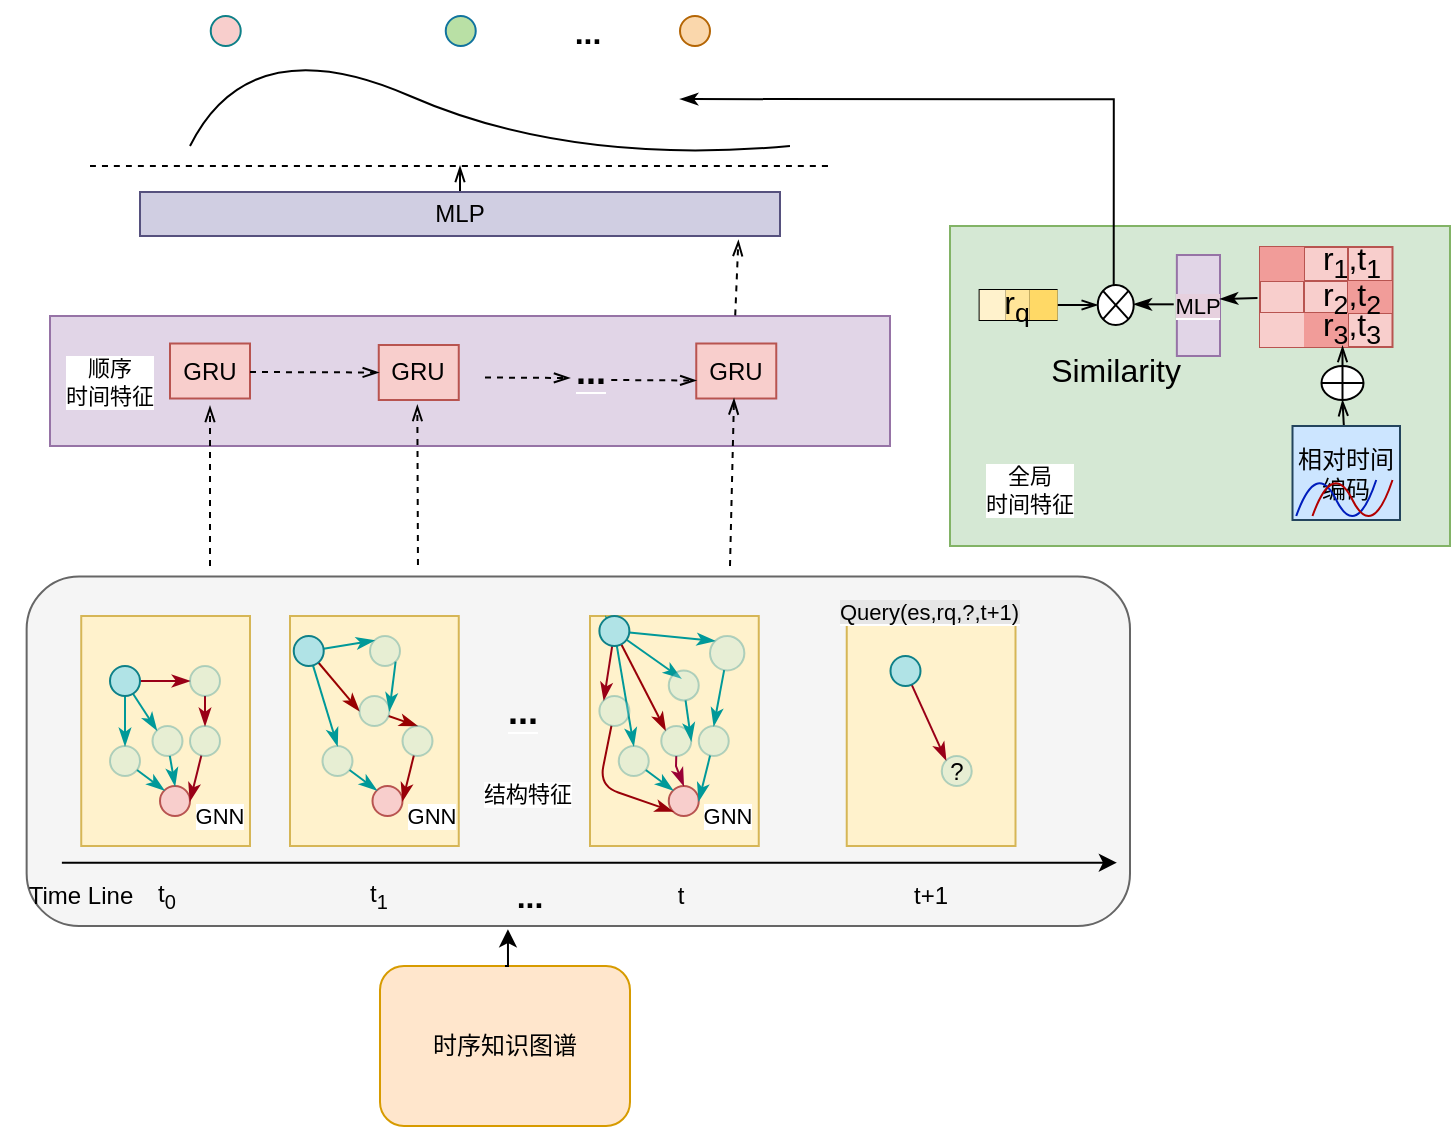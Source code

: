 <mxfile version="24.4.4" type="github">
  <diagram name="第 1 页" id="sSzg4yru0V2jtsQIOEy3">
    <mxGraphModel dx="2660" dy="1872" grid="1" gridSize="10" guides="1" tooltips="1" connect="1" arrows="1" fold="1" page="1" pageScale="1" pageWidth="827" pageHeight="1169" math="1" shadow="0">
      <root>
        <mxCell id="0" />
        <mxCell id="1" parent="0" />
        <mxCell id="cyQuYEc-j8L6qHEdlNLq-74" value="" style="rounded=0;whiteSpace=wrap;html=1;fontFamily=Helvetica;fontSize=11;labelBackgroundColor=default;fillColor=#d5e8d4;strokeColor=#82b366;" vertex="1" parent="1">
          <mxGeometry x="-700" y="-980" width="250" height="160" as="geometry" />
        </mxCell>
        <mxCell id="vXr8q9D6EJ9TZyVOwcwj-198" value="" style="rounded=1;whiteSpace=wrap;html=1;fontFamily=Helvetica;fontSize=11;labelBackgroundColor=default;strokeColor=#666666;fillColor=#f5f5f5;fontColor=#333333;" parent="1" vertex="1">
          <mxGeometry x="-1161.68" y="-804.69" width="551.68" height="174.69" as="geometry" />
        </mxCell>
        <mxCell id="vXr8q9D6EJ9TZyVOwcwj-55" value="时序知识图谱" style="rounded=1;whiteSpace=wrap;html=1;fillColor=#ffe6cc;strokeColor=#d79b00;" parent="1" vertex="1">
          <mxGeometry x="-985" y="-610" width="125" height="80" as="geometry" />
        </mxCell>
        <mxCell id="vXr8q9D6EJ9TZyVOwcwj-59" value="" style="rounded=0;whiteSpace=wrap;html=1;fillColor=#fff2cc;strokeColor=#d6b656;" parent="1" vertex="1">
          <mxGeometry x="-1134.38" y="-785" width="84.38" height="115" as="geometry" />
        </mxCell>
        <mxCell id="vXr8q9D6EJ9TZyVOwcwj-67" style="edgeStyle=orthogonalEdgeStyle;curved=1;rounded=0;orthogonalLoop=1;jettySize=auto;html=1;entryX=0.5;entryY=0;entryDx=0;entryDy=0;strokeColor=#009999;endArrow=classicThin;endFill=1;" parent="1" source="vXr8q9D6EJ9TZyVOwcwj-60" target="vXr8q9D6EJ9TZyVOwcwj-65" edge="1">
          <mxGeometry relative="1" as="geometry" />
        </mxCell>
        <mxCell id="vXr8q9D6EJ9TZyVOwcwj-73" style="edgeStyle=orthogonalEdgeStyle;curved=1;rounded=0;orthogonalLoop=1;jettySize=auto;html=1;entryX=0;entryY=0.5;entryDx=0;entryDy=0;strokeColor=#990017;align=center;verticalAlign=middle;fontFamily=Helvetica;fontSize=11;fontColor=default;labelBackgroundColor=default;endArrow=classicThin;endFill=1;" parent="1" source="vXr8q9D6EJ9TZyVOwcwj-60" target="vXr8q9D6EJ9TZyVOwcwj-64" edge="1">
          <mxGeometry relative="1" as="geometry" />
        </mxCell>
        <mxCell id="vXr8q9D6EJ9TZyVOwcwj-77" style="rounded=0;orthogonalLoop=1;jettySize=auto;html=1;entryX=0;entryY=0;entryDx=0;entryDy=0;strokeColor=#009999;align=center;verticalAlign=middle;fontFamily=Helvetica;fontSize=11;fontColor=default;labelBackgroundColor=default;endArrow=classicThin;endFill=1;" parent="1" source="vXr8q9D6EJ9TZyVOwcwj-60" target="vXr8q9D6EJ9TZyVOwcwj-76" edge="1">
          <mxGeometry relative="1" as="geometry" />
        </mxCell>
        <mxCell id="vXr8q9D6EJ9TZyVOwcwj-60" value="" style="ellipse;whiteSpace=wrap;html=1;aspect=fixed;fillColor=#b0e3e6;strokeColor=#0e8088;" parent="1" vertex="1">
          <mxGeometry x="-1120" y="-760" width="15" height="15" as="geometry" />
        </mxCell>
        <mxCell id="vXr8q9D6EJ9TZyVOwcwj-63" value="" style="ellipse;whiteSpace=wrap;html=1;aspect=fixed;fillColor=#f8cecc;strokeColor=#b85450;" parent="1" vertex="1">
          <mxGeometry x="-1095" y="-700" width="15" height="15" as="geometry" />
        </mxCell>
        <mxCell id="vXr8q9D6EJ9TZyVOwcwj-74" style="edgeStyle=orthogonalEdgeStyle;curved=1;rounded=0;orthogonalLoop=1;jettySize=auto;html=1;entryX=0.5;entryY=0;entryDx=0;entryDy=0;strokeColor=#990017;align=center;verticalAlign=middle;fontFamily=Helvetica;fontSize=11;fontColor=default;labelBackgroundColor=default;endArrow=classicThin;endFill=1;" parent="1" source="vXr8q9D6EJ9TZyVOwcwj-64" target="vXr8q9D6EJ9TZyVOwcwj-66" edge="1">
          <mxGeometry relative="1" as="geometry" />
        </mxCell>
        <mxCell id="vXr8q9D6EJ9TZyVOwcwj-64" value="" style="ellipse;whiteSpace=wrap;html=1;aspect=fixed;fillColor=#b0e3e6;strokeColor=#0e8088;opacity=30;" parent="1" vertex="1">
          <mxGeometry x="-1080" y="-760" width="15" height="15" as="geometry" />
        </mxCell>
        <mxCell id="vXr8q9D6EJ9TZyVOwcwj-72" style="rounded=0;orthogonalLoop=1;jettySize=auto;html=1;entryX=0;entryY=0;entryDx=0;entryDy=0;endArrow=classicThin;endFill=1;strokeColor=#009999;" parent="1" source="vXr8q9D6EJ9TZyVOwcwj-65" target="vXr8q9D6EJ9TZyVOwcwj-63" edge="1">
          <mxGeometry relative="1" as="geometry" />
        </mxCell>
        <mxCell id="vXr8q9D6EJ9TZyVOwcwj-65" value="" style="ellipse;whiteSpace=wrap;html=1;aspect=fixed;fillColor=#b0e3e6;strokeColor=#0e8088;opacity=30;" parent="1" vertex="1">
          <mxGeometry x="-1120" y="-720" width="15" height="15" as="geometry" />
        </mxCell>
        <mxCell id="vXr8q9D6EJ9TZyVOwcwj-75" style="rounded=0;orthogonalLoop=1;jettySize=auto;html=1;entryX=1;entryY=0.5;entryDx=0;entryDy=0;strokeColor=#990017;align=center;verticalAlign=middle;fontFamily=Helvetica;fontSize=11;fontColor=default;labelBackgroundColor=default;endArrow=classicThin;endFill=1;" parent="1" source="vXr8q9D6EJ9TZyVOwcwj-66" target="vXr8q9D6EJ9TZyVOwcwj-63" edge="1">
          <mxGeometry relative="1" as="geometry" />
        </mxCell>
        <mxCell id="vXr8q9D6EJ9TZyVOwcwj-66" value="" style="ellipse;whiteSpace=wrap;html=1;aspect=fixed;fillColor=#b0e3e6;strokeColor=#0e8088;opacity=30;" parent="1" vertex="1">
          <mxGeometry x="-1080" y="-730" width="15" height="15" as="geometry" />
        </mxCell>
        <mxCell id="vXr8q9D6EJ9TZyVOwcwj-78" style="edgeStyle=none;rounded=0;orthogonalLoop=1;jettySize=auto;html=1;entryX=0.5;entryY=0;entryDx=0;entryDy=0;strokeColor=#009999;align=center;verticalAlign=middle;fontFamily=Helvetica;fontSize=11;fontColor=default;labelBackgroundColor=default;endArrow=classicThin;endFill=1;" parent="1" source="vXr8q9D6EJ9TZyVOwcwj-76" target="vXr8q9D6EJ9TZyVOwcwj-63" edge="1">
          <mxGeometry relative="1" as="geometry" />
        </mxCell>
        <mxCell id="vXr8q9D6EJ9TZyVOwcwj-76" value="" style="ellipse;whiteSpace=wrap;html=1;aspect=fixed;fillColor=#b0e3e6;strokeColor=#0e8088;opacity=30;" parent="1" vertex="1">
          <mxGeometry x="-1098.75" y="-730" width="15" height="15" as="geometry" />
        </mxCell>
        <mxCell id="vXr8q9D6EJ9TZyVOwcwj-79" value="" style="rounded=0;whiteSpace=wrap;html=1;fillColor=#fff2cc;strokeColor=#d6b656;" parent="1" vertex="1">
          <mxGeometry x="-1030" y="-785" width="84.38" height="115" as="geometry" />
        </mxCell>
        <mxCell id="vXr8q9D6EJ9TZyVOwcwj-80" style="rounded=0;orthogonalLoop=1;jettySize=auto;html=1;entryX=0.5;entryY=0;entryDx=0;entryDy=0;strokeColor=#009999;endArrow=classicThin;endFill=1;" parent="1" source="vXr8q9D6EJ9TZyVOwcwj-83" target="vXr8q9D6EJ9TZyVOwcwj-88" edge="1">
          <mxGeometry relative="1" as="geometry" />
        </mxCell>
        <mxCell id="vXr8q9D6EJ9TZyVOwcwj-81" style="rounded=0;orthogonalLoop=1;jettySize=auto;html=1;entryX=0;entryY=0.5;entryDx=0;entryDy=0;strokeColor=#990000;align=center;verticalAlign=middle;fontFamily=Helvetica;fontSize=11;fontColor=default;labelBackgroundColor=default;endArrow=classicThin;endFill=1;" parent="1" source="vXr8q9D6EJ9TZyVOwcwj-83" target="vXr8q9D6EJ9TZyVOwcwj-86" edge="1">
          <mxGeometry relative="1" as="geometry" />
        </mxCell>
        <mxCell id="vXr8q9D6EJ9TZyVOwcwj-82" style="rounded=0;orthogonalLoop=1;jettySize=auto;html=1;entryX=0;entryY=0;entryDx=0;entryDy=0;strokeColor=#009999;align=center;verticalAlign=middle;fontFamily=Helvetica;fontSize=11;fontColor=default;labelBackgroundColor=default;endArrow=classicThin;endFill=1;" parent="1" source="vXr8q9D6EJ9TZyVOwcwj-83" target="vXr8q9D6EJ9TZyVOwcwj-92" edge="1">
          <mxGeometry relative="1" as="geometry" />
        </mxCell>
        <mxCell id="vXr8q9D6EJ9TZyVOwcwj-83" value="" style="ellipse;whiteSpace=wrap;html=1;aspect=fixed;fillColor=#b0e3e6;strokeColor=#0e8088;" parent="1" vertex="1">
          <mxGeometry x="-1028.13" y="-775" width="15" height="15" as="geometry" />
        </mxCell>
        <mxCell id="vXr8q9D6EJ9TZyVOwcwj-84" value="" style="ellipse;whiteSpace=wrap;html=1;aspect=fixed;fillColor=#f8cecc;strokeColor=#b85450;" parent="1" vertex="1">
          <mxGeometry x="-988.75" y="-700" width="15" height="15" as="geometry" />
        </mxCell>
        <mxCell id="vXr8q9D6EJ9TZyVOwcwj-85" style="rounded=0;orthogonalLoop=1;jettySize=auto;html=1;entryX=0.5;entryY=0;entryDx=0;entryDy=0;strokeColor=#990000;align=center;verticalAlign=middle;fontFamily=Helvetica;fontSize=11;fontColor=default;labelBackgroundColor=default;endArrow=classicThin;endFill=1;" parent="1" source="vXr8q9D6EJ9TZyVOwcwj-86" target="vXr8q9D6EJ9TZyVOwcwj-90" edge="1">
          <mxGeometry relative="1" as="geometry" />
        </mxCell>
        <mxCell id="vXr8q9D6EJ9TZyVOwcwj-86" value="" style="ellipse;whiteSpace=wrap;html=1;aspect=fixed;fillColor=#b0e3e6;strokeColor=#0e8088;opacity=30;" parent="1" vertex="1">
          <mxGeometry x="-995.31" y="-745" width="15" height="15" as="geometry" />
        </mxCell>
        <mxCell id="vXr8q9D6EJ9TZyVOwcwj-87" style="rounded=0;orthogonalLoop=1;jettySize=auto;html=1;entryX=0;entryY=0;entryDx=0;entryDy=0;endArrow=classicThin;endFill=1;strokeColor=#009999;" parent="1" source="vXr8q9D6EJ9TZyVOwcwj-88" target="vXr8q9D6EJ9TZyVOwcwj-84" edge="1">
          <mxGeometry relative="1" as="geometry" />
        </mxCell>
        <mxCell id="vXr8q9D6EJ9TZyVOwcwj-88" value="" style="ellipse;whiteSpace=wrap;html=1;aspect=fixed;fillColor=#b0e3e6;strokeColor=#0e8088;opacity=30;" parent="1" vertex="1">
          <mxGeometry x="-1013.75" y="-720" width="15" height="15" as="geometry" />
        </mxCell>
        <mxCell id="vXr8q9D6EJ9TZyVOwcwj-89" style="rounded=0;orthogonalLoop=1;jettySize=auto;html=1;entryX=1;entryY=0.5;entryDx=0;entryDy=0;strokeColor=#990008;align=center;verticalAlign=middle;fontFamily=Helvetica;fontSize=11;fontColor=default;labelBackgroundColor=default;endArrow=classicThin;endFill=1;" parent="1" source="vXr8q9D6EJ9TZyVOwcwj-90" target="vXr8q9D6EJ9TZyVOwcwj-84" edge="1">
          <mxGeometry relative="1" as="geometry" />
        </mxCell>
        <mxCell id="vXr8q9D6EJ9TZyVOwcwj-90" value="" style="ellipse;whiteSpace=wrap;html=1;aspect=fixed;fillColor=#b0e3e6;strokeColor=#0e8088;opacity=30;" parent="1" vertex="1">
          <mxGeometry x="-973.75" y="-730" width="15" height="15" as="geometry" />
        </mxCell>
        <mxCell id="vXr8q9D6EJ9TZyVOwcwj-94" style="rounded=0;orthogonalLoop=1;jettySize=auto;html=1;entryX=1;entryY=0.5;entryDx=0;entryDy=0;strokeColor=#009999;align=center;verticalAlign=middle;fontFamily=Helvetica;fontSize=11;fontColor=default;labelBackgroundColor=default;endArrow=classicThin;endFill=1;exitX=1;exitY=1;exitDx=0;exitDy=0;" parent="1" source="vXr8q9D6EJ9TZyVOwcwj-92" target="vXr8q9D6EJ9TZyVOwcwj-86" edge="1">
          <mxGeometry relative="1" as="geometry">
            <mxPoint x="-970" y="-770" as="sourcePoint" />
          </mxGeometry>
        </mxCell>
        <mxCell id="vXr8q9D6EJ9TZyVOwcwj-92" value="" style="ellipse;whiteSpace=wrap;html=1;aspect=fixed;fillColor=#b0e3e6;strokeColor=#0e8088;opacity=30;" parent="1" vertex="1">
          <mxGeometry x="-990.0" y="-775" width="15" height="15" as="geometry" />
        </mxCell>
        <mxCell id="vXr8q9D6EJ9TZyVOwcwj-95" value="" style="rounded=0;whiteSpace=wrap;html=1;fillColor=#fff2cc;strokeColor=#d6b656;" parent="1" vertex="1">
          <mxGeometry x="-880" y="-785" width="84.38" height="115" as="geometry" />
        </mxCell>
        <mxCell id="vXr8q9D6EJ9TZyVOwcwj-96" style="rounded=0;orthogonalLoop=1;jettySize=auto;html=1;entryX=0.5;entryY=0;entryDx=0;entryDy=0;strokeColor=#009999;endArrow=classicThin;endFill=1;" parent="1" source="vXr8q9D6EJ9TZyVOwcwj-99" target="vXr8q9D6EJ9TZyVOwcwj-104" edge="1">
          <mxGeometry relative="1" as="geometry" />
        </mxCell>
        <mxCell id="vXr8q9D6EJ9TZyVOwcwj-97" style="rounded=0;orthogonalLoop=1;jettySize=auto;html=1;strokeColor=#009999;align=center;verticalAlign=middle;fontFamily=Helvetica;fontSize=11;fontColor=default;labelBackgroundColor=default;endArrow=classicThin;endFill=1;" parent="1" source="vXr8q9D6EJ9TZyVOwcwj-99" target="vXr8q9D6EJ9TZyVOwcwj-95" edge="1">
          <mxGeometry relative="1" as="geometry" />
        </mxCell>
        <mxCell id="vXr8q9D6EJ9TZyVOwcwj-98" style="rounded=0;orthogonalLoop=1;jettySize=auto;html=1;entryX=0;entryY=0;entryDx=0;entryDy=0;strokeColor=#990008;align=center;verticalAlign=middle;fontFamily=Helvetica;fontSize=11;fontColor=default;labelBackgroundColor=default;endArrow=classicThin;endFill=1;" parent="1" source="vXr8q9D6EJ9TZyVOwcwj-99" target="vXr8q9D6EJ9TZyVOwcwj-108" edge="1">
          <mxGeometry relative="1" as="geometry" />
        </mxCell>
        <mxCell id="vXr8q9D6EJ9TZyVOwcwj-111" style="edgeStyle=none;rounded=0;orthogonalLoop=1;jettySize=auto;html=1;entryX=0;entryY=0;entryDx=0;entryDy=0;strokeColor=#990017;align=center;verticalAlign=middle;fontFamily=Helvetica;fontSize=11;fontColor=default;labelBackgroundColor=default;endArrow=classicThin;endFill=1;" parent="1" source="vXr8q9D6EJ9TZyVOwcwj-99" target="vXr8q9D6EJ9TZyVOwcwj-110" edge="1">
          <mxGeometry relative="1" as="geometry" />
        </mxCell>
        <mxCell id="vXr8q9D6EJ9TZyVOwcwj-112" style="edgeStyle=none;rounded=0;orthogonalLoop=1;jettySize=auto;html=1;entryX=0;entryY=0;entryDx=0;entryDy=0;strokeColor=#009999;align=center;verticalAlign=middle;fontFamily=Helvetica;fontSize=11;fontColor=default;labelBackgroundColor=default;endArrow=classicThin;endFill=1;" parent="1" source="vXr8q9D6EJ9TZyVOwcwj-99" target="vXr8q9D6EJ9TZyVOwcwj-102" edge="1">
          <mxGeometry relative="1" as="geometry" />
        </mxCell>
        <mxCell id="vXr8q9D6EJ9TZyVOwcwj-114" style="edgeStyle=none;rounded=0;orthogonalLoop=1;jettySize=auto;html=1;entryX=0;entryY=0;entryDx=0;entryDy=0;strokeColor=#009999;align=center;verticalAlign=middle;fontFamily=Helvetica;fontSize=11;fontColor=default;labelBackgroundColor=default;endArrow=classicThin;endFill=1;" parent="1" source="vXr8q9D6EJ9TZyVOwcwj-99" edge="1">
          <mxGeometry relative="1" as="geometry">
            <mxPoint x="-834.42" y="-753.8" as="targetPoint" />
          </mxGeometry>
        </mxCell>
        <mxCell id="vXr8q9D6EJ9TZyVOwcwj-99" value="" style="ellipse;whiteSpace=wrap;html=1;aspect=fixed;fillColor=#b0e3e6;strokeColor=#0e8088;" parent="1" vertex="1">
          <mxGeometry x="-875.31" y="-785" width="15" height="15" as="geometry" />
        </mxCell>
        <mxCell id="vXr8q9D6EJ9TZyVOwcwj-100" value="" style="ellipse;whiteSpace=wrap;html=1;aspect=fixed;fillColor=#f8cecc;strokeColor=#b85450;" parent="1" vertex="1">
          <mxGeometry x="-840.62" y="-700" width="15" height="15" as="geometry" />
        </mxCell>
        <mxCell id="vXr8q9D6EJ9TZyVOwcwj-101" style="rounded=0;orthogonalLoop=1;jettySize=auto;html=1;entryX=0.5;entryY=0;entryDx=0;entryDy=0;strokeColor=#009999;align=center;verticalAlign=middle;fontFamily=Helvetica;fontSize=11;fontColor=default;labelBackgroundColor=default;endArrow=classicThin;endFill=1;" parent="1" source="vXr8q9D6EJ9TZyVOwcwj-102" target="vXr8q9D6EJ9TZyVOwcwj-106" edge="1">
          <mxGeometry relative="1" as="geometry" />
        </mxCell>
        <mxCell id="vXr8q9D6EJ9TZyVOwcwj-102" value="" style="ellipse;whiteSpace=wrap;html=1;aspect=fixed;fillColor=#b0e3e6;strokeColor=#0e8088;opacity=30;" parent="1" vertex="1">
          <mxGeometry x="-820" y="-775" width="17.19" height="17.19" as="geometry" />
        </mxCell>
        <mxCell id="vXr8q9D6EJ9TZyVOwcwj-103" style="rounded=0;orthogonalLoop=1;jettySize=auto;html=1;entryX=0;entryY=0;entryDx=0;entryDy=0;endArrow=classicThin;endFill=1;strokeColor=#009999;" parent="1" source="vXr8q9D6EJ9TZyVOwcwj-104" target="vXr8q9D6EJ9TZyVOwcwj-100" edge="1">
          <mxGeometry relative="1" as="geometry" />
        </mxCell>
        <mxCell id="vXr8q9D6EJ9TZyVOwcwj-104" value="" style="ellipse;whiteSpace=wrap;html=1;aspect=fixed;fillColor=#b0e3e6;strokeColor=#0e8088;opacity=30;" parent="1" vertex="1">
          <mxGeometry x="-865.62" y="-720" width="15" height="15" as="geometry" />
        </mxCell>
        <mxCell id="vXr8q9D6EJ9TZyVOwcwj-105" style="rounded=0;orthogonalLoop=1;jettySize=auto;html=1;entryX=1;entryY=0.5;entryDx=0;entryDy=0;strokeColor=#009999;align=center;verticalAlign=middle;fontFamily=Helvetica;fontSize=11;fontColor=default;labelBackgroundColor=default;endArrow=classicThin;endFill=1;" parent="1" source="vXr8q9D6EJ9TZyVOwcwj-106" target="vXr8q9D6EJ9TZyVOwcwj-100" edge="1">
          <mxGeometry relative="1" as="geometry" />
        </mxCell>
        <mxCell id="vXr8q9D6EJ9TZyVOwcwj-106" value="" style="ellipse;whiteSpace=wrap;html=1;aspect=fixed;fillColor=#b0e3e6;strokeColor=#0e8088;opacity=30;" parent="1" vertex="1">
          <mxGeometry x="-825.62" y="-730" width="15" height="15" as="geometry" />
        </mxCell>
        <mxCell id="vXr8q9D6EJ9TZyVOwcwj-107" style="edgeStyle=none;rounded=0;orthogonalLoop=1;jettySize=auto;html=1;entryX=0.5;entryY=0;entryDx=0;entryDy=0;strokeColor=#990036;align=center;verticalAlign=middle;fontFamily=Helvetica;fontSize=11;fontColor=default;labelBackgroundColor=default;endArrow=classicThin;endFill=1;" parent="1" source="vXr8q9D6EJ9TZyVOwcwj-108" target="vXr8q9D6EJ9TZyVOwcwj-100" edge="1">
          <mxGeometry relative="1" as="geometry">
            <Array as="points">
              <mxPoint x="-837" y="-710" />
            </Array>
          </mxGeometry>
        </mxCell>
        <mxCell id="vXr8q9D6EJ9TZyVOwcwj-108" value="" style="ellipse;whiteSpace=wrap;html=1;aspect=fixed;fillColor=#b0e3e6;strokeColor=#0e8088;opacity=30;" parent="1" vertex="1">
          <mxGeometry x="-844.37" y="-730" width="15" height="15" as="geometry" />
        </mxCell>
        <mxCell id="vXr8q9D6EJ9TZyVOwcwj-115" style="edgeStyle=none;rounded=0;orthogonalLoop=1;jettySize=auto;html=1;entryX=1;entryY=0.5;entryDx=0;entryDy=0;strokeColor=#009999;align=center;verticalAlign=middle;fontFamily=Helvetica;fontSize=11;fontColor=default;labelBackgroundColor=default;endArrow=classicThin;endFill=1;" parent="1" target="vXr8q9D6EJ9TZyVOwcwj-108" edge="1">
          <mxGeometry relative="1" as="geometry">
            <mxPoint x="-832.218" y="-742.864" as="sourcePoint" />
          </mxGeometry>
        </mxCell>
        <mxCell id="vXr8q9D6EJ9TZyVOwcwj-116" style="edgeStyle=none;rounded=1;orthogonalLoop=1;jettySize=auto;html=1;entryX=0;entryY=1;entryDx=0;entryDy=0;strokeColor=#990008;align=center;verticalAlign=middle;fontFamily=Helvetica;fontSize=11;fontColor=default;labelBackgroundColor=default;endArrow=classicThin;endFill=1;curved=0;" parent="1" source="vXr8q9D6EJ9TZyVOwcwj-110" target="vXr8q9D6EJ9TZyVOwcwj-100" edge="1">
          <mxGeometry relative="1" as="geometry">
            <Array as="points">
              <mxPoint x="-875.31" y="-700" />
            </Array>
          </mxGeometry>
        </mxCell>
        <mxCell id="vXr8q9D6EJ9TZyVOwcwj-110" value="" style="ellipse;whiteSpace=wrap;html=1;aspect=fixed;fillColor=#b0e3e6;strokeColor=#0e8088;opacity=30;" parent="1" vertex="1">
          <mxGeometry x="-875.31" y="-745" width="15" height="15" as="geometry" />
        </mxCell>
        <mxCell id="vXr8q9D6EJ9TZyVOwcwj-138" value="" style="ellipse;whiteSpace=wrap;html=1;aspect=fixed;fillColor=#b0e3e6;strokeColor=#0e8088;opacity=30;" parent="1" vertex="1">
          <mxGeometry x="-840.62" y="-757.81" width="15" height="15" as="geometry" />
        </mxCell>
        <mxCell id="vXr8q9D6EJ9TZyVOwcwj-148" value="&lt;b&gt;&lt;font style=&quot;font-size: 18px; background-color: rgb(245, 245, 245);&quot;&gt;...&lt;/font&gt;&lt;/b&gt;" style="text;html=1;align=center;verticalAlign=middle;resizable=0;points=[];autosize=1;strokeColor=none;fillColor=none;fontFamily=Helvetica;fontSize=11;fontColor=default;labelBackgroundColor=default;" parent="1" vertex="1">
          <mxGeometry x="-933.75" y="-757.5" width="40" height="40" as="geometry" />
        </mxCell>
        <mxCell id="vXr8q9D6EJ9TZyVOwcwj-150" value="" style="rounded=0;whiteSpace=wrap;html=1;fillColor=#e1d5e7;strokeColor=#9673a6;" parent="1" vertex="1">
          <mxGeometry x="-1150" y="-935" width="420" height="65" as="geometry" />
        </mxCell>
        <mxCell id="vXr8q9D6EJ9TZyVOwcwj-151" value="" style="shape=table;startSize=0;container=1;collapsible=0;childLayout=tableLayout;fontSize=16;fillColor=#f8cecc;strokeColor=#b85450;" parent="1" vertex="1">
          <mxGeometry x="-545" y="-969.5" width="66.25" height="50" as="geometry" />
        </mxCell>
        <mxCell id="vXr8q9D6EJ9TZyVOwcwj-152" value="" style="shape=tableRow;horizontal=0;startSize=0;swimlaneHead=0;swimlaneBody=0;strokeColor=inherit;top=0;left=0;bottom=0;right=0;collapsible=0;dropTarget=0;fillColor=none;points=[[0,0.5],[1,0.5]];portConstraint=eastwest;fontSize=16;" parent="vXr8q9D6EJ9TZyVOwcwj-151" vertex="1">
          <mxGeometry width="66.25" height="17" as="geometry" />
        </mxCell>
        <mxCell id="vXr8q9D6EJ9TZyVOwcwj-153" value="" style="shape=partialRectangle;html=1;whiteSpace=wrap;connectable=0;strokeColor=#b85450;overflow=hidden;fillColor=#F19C99;top=0;left=0;bottom=0;right=0;pointerEvents=1;fontSize=16;" parent="vXr8q9D6EJ9TZyVOwcwj-152" vertex="1">
          <mxGeometry width="22" height="17" as="geometry">
            <mxRectangle width="22" height="17" as="alternateBounds" />
          </mxGeometry>
        </mxCell>
        <mxCell id="vXr8q9D6EJ9TZyVOwcwj-154" value="" style="shape=partialRectangle;html=1;whiteSpace=wrap;connectable=0;strokeColor=inherit;overflow=hidden;fillColor=none;top=0;left=0;bottom=0;right=0;pointerEvents=1;fontSize=16;" parent="vXr8q9D6EJ9TZyVOwcwj-152" vertex="1">
          <mxGeometry x="22" width="22" height="17" as="geometry">
            <mxRectangle width="22" height="17" as="alternateBounds" />
          </mxGeometry>
        </mxCell>
        <mxCell id="vXr8q9D6EJ9TZyVOwcwj-155" value="" style="shape=partialRectangle;html=1;whiteSpace=wrap;connectable=0;strokeColor=inherit;overflow=hidden;fillColor=none;top=0;left=0;bottom=0;right=0;pointerEvents=1;fontSize=16;opacity=40;" parent="vXr8q9D6EJ9TZyVOwcwj-152" vertex="1">
          <mxGeometry x="44" width="22" height="17" as="geometry">
            <mxRectangle width="22" height="17" as="alternateBounds" />
          </mxGeometry>
        </mxCell>
        <mxCell id="vXr8q9D6EJ9TZyVOwcwj-156" value="" style="shape=tableRow;horizontal=0;startSize=0;swimlaneHead=0;swimlaneBody=0;strokeColor=inherit;top=0;left=0;bottom=0;right=0;collapsible=0;dropTarget=0;fillColor=none;points=[[0,0.5],[1,0.5]];portConstraint=eastwest;fontSize=16;" parent="vXr8q9D6EJ9TZyVOwcwj-151" vertex="1">
          <mxGeometry y="17" width="66.25" height="16" as="geometry" />
        </mxCell>
        <mxCell id="vXr8q9D6EJ9TZyVOwcwj-157" value="" style="shape=partialRectangle;html=1;whiteSpace=wrap;connectable=0;strokeColor=inherit;overflow=hidden;fillColor=none;top=0;left=0;bottom=0;right=0;pointerEvents=1;fontSize=16;" parent="vXr8q9D6EJ9TZyVOwcwj-156" vertex="1">
          <mxGeometry width="22" height="16" as="geometry">
            <mxRectangle width="22" height="16" as="alternateBounds" />
          </mxGeometry>
        </mxCell>
        <mxCell id="vXr8q9D6EJ9TZyVOwcwj-158" value="" style="shape=partialRectangle;html=1;whiteSpace=wrap;connectable=0;strokeColor=inherit;overflow=hidden;fillColor=none;top=0;left=0;bottom=0;right=0;pointerEvents=1;fontSize=16;" parent="vXr8q9D6EJ9TZyVOwcwj-156" vertex="1">
          <mxGeometry x="22" width="22" height="16" as="geometry">
            <mxRectangle width="22" height="16" as="alternateBounds" />
          </mxGeometry>
        </mxCell>
        <mxCell id="vXr8q9D6EJ9TZyVOwcwj-159" value="" style="shape=partialRectangle;html=1;whiteSpace=wrap;connectable=0;strokeColor=inherit;overflow=hidden;fillColor=#F19C99;top=0;left=0;bottom=0;right=0;pointerEvents=1;fontSize=16;" parent="vXr8q9D6EJ9TZyVOwcwj-156" vertex="1">
          <mxGeometry x="44" width="22" height="16" as="geometry">
            <mxRectangle width="22" height="16" as="alternateBounds" />
          </mxGeometry>
        </mxCell>
        <mxCell id="vXr8q9D6EJ9TZyVOwcwj-160" value="" style="shape=tableRow;horizontal=0;startSize=0;swimlaneHead=0;swimlaneBody=0;strokeColor=inherit;top=0;left=0;bottom=0;right=0;collapsible=0;dropTarget=0;fillColor=none;points=[[0,0.5],[1,0.5]];portConstraint=eastwest;fontSize=16;" parent="vXr8q9D6EJ9TZyVOwcwj-151" vertex="1">
          <mxGeometry y="33" width="66.25" height="17" as="geometry" />
        </mxCell>
        <mxCell id="vXr8q9D6EJ9TZyVOwcwj-161" value="" style="shape=partialRectangle;html=1;whiteSpace=wrap;connectable=0;strokeColor=inherit;overflow=hidden;fillColor=#F8CECC;top=0;left=0;bottom=0;right=0;pointerEvents=1;fontSize=16;" parent="vXr8q9D6EJ9TZyVOwcwj-160" vertex="1">
          <mxGeometry width="22" height="17" as="geometry">
            <mxRectangle width="22" height="17" as="alternateBounds" />
          </mxGeometry>
        </mxCell>
        <mxCell id="vXr8q9D6EJ9TZyVOwcwj-162" value="" style="shape=partialRectangle;html=1;whiteSpace=wrap;connectable=0;strokeColor=inherit;overflow=hidden;fillColor=#F19C99;top=0;left=0;bottom=0;right=0;pointerEvents=1;fontSize=16;" parent="vXr8q9D6EJ9TZyVOwcwj-160" vertex="1">
          <mxGeometry x="22" width="22" height="17" as="geometry">
            <mxRectangle width="22" height="17" as="alternateBounds" />
          </mxGeometry>
        </mxCell>
        <mxCell id="vXr8q9D6EJ9TZyVOwcwj-163" value="" style="shape=partialRectangle;html=1;whiteSpace=wrap;connectable=0;strokeColor=inherit;overflow=hidden;fillColor=none;top=0;left=0;bottom=0;right=0;pointerEvents=1;fontSize=16;" parent="vXr8q9D6EJ9TZyVOwcwj-160" vertex="1">
          <mxGeometry x="44" width="22" height="17" as="geometry">
            <mxRectangle width="22" height="17" as="alternateBounds" />
          </mxGeometry>
        </mxCell>
        <mxCell id="cyQuYEc-j8L6qHEdlNLq-61" style="edgeStyle=none;rounded=0;orthogonalLoop=1;jettySize=auto;html=1;entryX=0;entryY=0.5;entryDx=0;entryDy=0;strokeColor=default;align=center;verticalAlign=middle;fontFamily=Helvetica;fontSize=11;fontColor=default;labelBackgroundColor=default;endArrow=openThin;endFill=0;" edge="1" parent="1" source="vXr8q9D6EJ9TZyVOwcwj-164" target="vXr8q9D6EJ9TZyVOwcwj-169">
          <mxGeometry relative="1" as="geometry" />
        </mxCell>
        <mxCell id="vXr8q9D6EJ9TZyVOwcwj-164" value="" style="shape=table;startSize=0;container=1;collapsible=0;childLayout=tableLayout;fontSize=16;" parent="1" vertex="1">
          <mxGeometry x="-685.19" y="-948" width="38.5" height="15" as="geometry" />
        </mxCell>
        <mxCell id="vXr8q9D6EJ9TZyVOwcwj-165" value="" style="shape=tableRow;horizontal=0;startSize=0;swimlaneHead=0;swimlaneBody=0;strokeColor=inherit;top=0;left=0;bottom=0;right=0;collapsible=0;dropTarget=0;fillColor=none;points=[[0,0.5],[1,0.5]];portConstraint=eastwest;fontSize=16;" parent="vXr8q9D6EJ9TZyVOwcwj-164" vertex="1">
          <mxGeometry width="38.5" height="15" as="geometry" />
        </mxCell>
        <mxCell id="vXr8q9D6EJ9TZyVOwcwj-166" value="" style="shape=partialRectangle;html=1;whiteSpace=wrap;connectable=0;strokeColor=#d6b656;overflow=hidden;fillColor=#fff2cc;top=0;left=0;bottom=0;right=0;pointerEvents=1;fontSize=16;" parent="vXr8q9D6EJ9TZyVOwcwj-165" vertex="1">
          <mxGeometry width="13" height="15" as="geometry">
            <mxRectangle width="13" height="15" as="alternateBounds" />
          </mxGeometry>
        </mxCell>
        <mxCell id="vXr8q9D6EJ9TZyVOwcwj-167" value="" style="shape=partialRectangle;html=1;whiteSpace=wrap;connectable=0;strokeColor=#d6b656;overflow=hidden;fillColor=#FFE599;top=0;left=0;bottom=0;right=0;pointerEvents=1;fontSize=16;" parent="vXr8q9D6EJ9TZyVOwcwj-165" vertex="1">
          <mxGeometry x="13" width="12" height="15" as="geometry">
            <mxRectangle width="12" height="15" as="alternateBounds" />
          </mxGeometry>
        </mxCell>
        <mxCell id="vXr8q9D6EJ9TZyVOwcwj-168" value="" style="shape=partialRectangle;html=1;whiteSpace=wrap;connectable=0;strokeColor=#d6b656;overflow=hidden;fillColor=#FFD966;top=0;left=0;bottom=0;right=0;pointerEvents=1;fontSize=16;" parent="vXr8q9D6EJ9TZyVOwcwj-165" vertex="1">
          <mxGeometry x="25" width="14" height="15" as="geometry">
            <mxRectangle width="14" height="15" as="alternateBounds" />
          </mxGeometry>
        </mxCell>
        <mxCell id="vXr8q9D6EJ9TZyVOwcwj-169" value="" style="shape=sumEllipse;perimeter=ellipsePerimeter;whiteSpace=wrap;html=1;backgroundOutline=1;" parent="1" vertex="1">
          <mxGeometry x="-626.13" y="-950.5" width="18" height="20" as="geometry" />
        </mxCell>
        <mxCell id="vXr8q9D6EJ9TZyVOwcwj-171" value="r&lt;sub&gt;1&lt;/sub&gt;,t&lt;sub&gt;1&lt;/sub&gt;" style="text;html=1;align=center;verticalAlign=middle;whiteSpace=wrap;rounded=0;fontSize=16;" parent="1" vertex="1">
          <mxGeometry x="-523.75" y="-976.5" width="50" height="28.5" as="geometry" />
        </mxCell>
        <mxCell id="vXr8q9D6EJ9TZyVOwcwj-172" value="r&lt;sub&gt;2&lt;/sub&gt;,t&lt;sub&gt;2&lt;/sub&gt;" style="text;html=1;align=center;verticalAlign=middle;whiteSpace=wrap;rounded=0;fontSize=16;" parent="1" vertex="1">
          <mxGeometry x="-528.75" y="-959.5" width="60" height="30" as="geometry" />
        </mxCell>
        <mxCell id="vXr8q9D6EJ9TZyVOwcwj-173" value="r&lt;sub&gt;3&lt;/sub&gt;,t&lt;sub&gt;3&lt;/sub&gt;" style="text;html=1;align=center;verticalAlign=middle;whiteSpace=wrap;rounded=0;fontSize=16;" parent="1" vertex="1">
          <mxGeometry x="-528.75" y="-944.5" width="60" height="30" as="geometry" />
        </mxCell>
        <mxCell id="vXr8q9D6EJ9TZyVOwcwj-174" value="r&lt;sub&gt;q&lt;/sub&gt;" style="text;html=1;align=center;verticalAlign=middle;whiteSpace=wrap;rounded=0;fontSize=16;" parent="1" vertex="1">
          <mxGeometry x="-690.0" y="-951.37" width="46.56" height="21.75" as="geometry" />
        </mxCell>
        <mxCell id="vXr8q9D6EJ9TZyVOwcwj-182" value="" style="endArrow=none;html=1;rounded=0;fontSize=12;startSize=8;endSize=8;curved=1;" parent="1" edge="1">
          <mxGeometry width="50" height="50" relative="1" as="geometry">
            <mxPoint x="-1080.0" y="-1020" as="sourcePoint" />
            <mxPoint x="-780" y="-1020" as="targetPoint" />
            <Array as="points">
              <mxPoint x="-1050.0" y="-1080" />
              <mxPoint x="-890" y="-1010" />
            </Array>
          </mxGeometry>
        </mxCell>
        <mxCell id="vXr8q9D6EJ9TZyVOwcwj-183" value="" style="endArrow=none;dashed=1;html=1;rounded=0;fontSize=12;startSize=8;endSize=8;curved=1;" parent="1" edge="1">
          <mxGeometry width="50" height="50" relative="1" as="geometry">
            <mxPoint x="-1130" y="-1010" as="sourcePoint" />
            <mxPoint x="-760" y="-1010" as="targetPoint" />
          </mxGeometry>
        </mxCell>
        <mxCell id="vXr8q9D6EJ9TZyVOwcwj-185" style="edgeStyle=none;curved=1;rounded=0;orthogonalLoop=1;jettySize=auto;html=1;exitX=1;exitY=0.25;exitDx=0;exitDy=0;fontSize=12;startSize=8;endSize=8;" parent="1" source="vXr8q9D6EJ9TZyVOwcwj-174" target="vXr8q9D6EJ9TZyVOwcwj-174" edge="1">
          <mxGeometry relative="1" as="geometry" />
        </mxCell>
        <mxCell id="vXr8q9D6EJ9TZyVOwcwj-187" value="" style="ellipse;whiteSpace=wrap;html=1;aspect=fixed;fillColor=#B9E0A5;strokeColor=#10739e;" parent="1" vertex="1">
          <mxGeometry x="-952.13" y="-1085" width="15" height="15" as="geometry" />
        </mxCell>
        <mxCell id="vXr8q9D6EJ9TZyVOwcwj-188" value="" style="ellipse;whiteSpace=wrap;html=1;aspect=fixed;fillColor=#fad7ac;strokeColor=#b46504;" parent="1" vertex="1">
          <mxGeometry x="-835.0" y="-1085" width="15" height="15" as="geometry" />
        </mxCell>
        <mxCell id="vXr8q9D6EJ9TZyVOwcwj-189" value="" style="ellipse;whiteSpace=wrap;html=1;aspect=fixed;fillColor=#F8CECC;strokeColor=#0e8088;" parent="1" vertex="1">
          <mxGeometry x="-1069.63" y="-1085" width="15" height="15" as="geometry" />
        </mxCell>
        <mxCell id="vXr8q9D6EJ9TZyVOwcwj-190" value="&lt;b&gt;...&lt;/b&gt;" style="text;html=1;align=center;verticalAlign=middle;whiteSpace=wrap;rounded=0;fontSize=16;" parent="1" vertex="1">
          <mxGeometry x="-911.25" y="-1092.5" width="60" height="30" as="geometry" />
        </mxCell>
        <mxCell id="vXr8q9D6EJ9TZyVOwcwj-191" value="Similarity" style="text;html=1;align=center;verticalAlign=middle;whiteSpace=wrap;rounded=0;fontSize=16;" parent="1" vertex="1">
          <mxGeometry x="-639.16" y="-918" width="44.06" height="20" as="geometry" />
        </mxCell>
        <mxCell id="vXr8q9D6EJ9TZyVOwcwj-193" value="GNN" style="text;html=1;align=center;verticalAlign=middle;whiteSpace=wrap;rounded=0;fontFamily=Helvetica;fontSize=11;fontColor=default;labelBackgroundColor=default;" parent="1" vertex="1">
          <mxGeometry x="-1095" y="-700" width="60" height="30" as="geometry" />
        </mxCell>
        <mxCell id="vXr8q9D6EJ9TZyVOwcwj-194" value="GNN" style="text;html=1;align=center;verticalAlign=middle;whiteSpace=wrap;rounded=0;fontFamily=Helvetica;fontSize=11;fontColor=default;labelBackgroundColor=default;" parent="1" vertex="1">
          <mxGeometry x="-988.75" y="-700" width="60" height="30" as="geometry" />
        </mxCell>
        <mxCell id="vXr8q9D6EJ9TZyVOwcwj-195" value="GNN" style="text;html=1;align=center;verticalAlign=middle;whiteSpace=wrap;rounded=0;fontFamily=Helvetica;fontSize=11;fontColor=default;labelBackgroundColor=default;" parent="1" vertex="1">
          <mxGeometry x="-841.4" y="-700" width="60" height="30" as="geometry" />
        </mxCell>
        <mxCell id="vXr8q9D6EJ9TZyVOwcwj-197" value="" style="endArrow=classic;html=1;rounded=0;strokeColor=#000000;align=center;verticalAlign=middle;fontFamily=Helvetica;fontSize=11;fontColor=default;labelBackgroundColor=default;entryX=0.316;entryY=1.053;entryDx=0;entryDy=0;entryPerimeter=0;jumpSize=0;exitX=0.5;exitY=0;exitDx=0;exitDy=0;edgeStyle=orthogonalEdgeStyle;" parent="1" source="vXr8q9D6EJ9TZyVOwcwj-55" edge="1" target="vXr8q9D6EJ9TZyVOwcwj-214">
          <mxGeometry width="50" height="50" relative="1" as="geometry">
            <mxPoint x="-920" y="-610" as="sourcePoint" />
            <mxPoint x="-1033" y="-660" as="targetPoint" />
          </mxGeometry>
        </mxCell>
        <mxCell id="vXr8q9D6EJ9TZyVOwcwj-208" value="" style="endArrow=classic;html=1;rounded=0;" parent="1" edge="1">
          <mxGeometry width="50" height="50" relative="1" as="geometry">
            <mxPoint x="-1144.06" y="-661.67" as="sourcePoint" />
            <mxPoint x="-616.56" y="-661.67" as="targetPoint" />
          </mxGeometry>
        </mxCell>
        <mxCell id="vXr8q9D6EJ9TZyVOwcwj-209" value="Time Line" style="text;html=1;align=center;verticalAlign=middle;resizable=0;points=[];autosize=1;strokeColor=none;fillColor=none;" parent="1" vertex="1">
          <mxGeometry x="-1175" y="-660" width="80" height="30" as="geometry" />
        </mxCell>
        <mxCell id="vXr8q9D6EJ9TZyVOwcwj-210" value="t&lt;sub&gt;0&lt;/sub&gt;" style="text;html=1;align=center;verticalAlign=middle;resizable=0;points=[];autosize=1;strokeColor=none;fillColor=none;" parent="1" vertex="1">
          <mxGeometry x="-1107.5" y="-660" width="30" height="30" as="geometry" />
        </mxCell>
        <mxCell id="vXr8q9D6EJ9TZyVOwcwj-211" value="t&lt;sub&gt;1&lt;/sub&gt;" style="text;html=1;align=center;verticalAlign=middle;resizable=0;points=[];autosize=1;strokeColor=none;fillColor=none;" parent="1" vertex="1">
          <mxGeometry x="-1001.25" y="-660" width="30" height="30" as="geometry" />
        </mxCell>
        <mxCell id="vXr8q9D6EJ9TZyVOwcwj-212" value="t" style="text;html=1;align=center;verticalAlign=middle;resizable=0;points=[];autosize=1;strokeColor=none;fillColor=none;" parent="1" vertex="1">
          <mxGeometry x="-850" y="-660" width="30" height="30" as="geometry" />
        </mxCell>
        <mxCell id="vXr8q9D6EJ9TZyVOwcwj-213" value="t+1" style="text;html=1;align=center;verticalAlign=middle;resizable=0;points=[];autosize=1;strokeColor=none;fillColor=none;" parent="1" vertex="1">
          <mxGeometry x="-730" y="-660" width="40" height="30" as="geometry" />
        </mxCell>
        <mxCell id="vXr8q9D6EJ9TZyVOwcwj-214" value="&lt;b&gt;...&lt;/b&gt;" style="text;html=1;align=center;verticalAlign=middle;whiteSpace=wrap;rounded=0;fontSize=16;" parent="1" vertex="1">
          <mxGeometry x="-940" y="-660" width="60" height="30" as="geometry" />
        </mxCell>
        <mxCell id="RTiGZcTnpkVW3s7zyBWC-2" value="GRU" style="rounded=0;whiteSpace=wrap;html=1;fillColor=#f8cecc;strokeColor=#b85450;" parent="1" vertex="1">
          <mxGeometry x="-1090" y="-921.25" width="40" height="27.5" as="geometry" />
        </mxCell>
        <mxCell id="RTiGZcTnpkVW3s7zyBWC-4" value="GRU" style="rounded=0;whiteSpace=wrap;html=1;fillColor=#f8cecc;strokeColor=#b85450;" parent="1" vertex="1">
          <mxGeometry x="-985.62" y="-920.5" width="40" height="27.5" as="geometry" />
        </mxCell>
        <mxCell id="RTiGZcTnpkVW3s7zyBWC-5" value="GRU" style="rounded=0;whiteSpace=wrap;html=1;fillColor=#f8cecc;strokeColor=#b85450;" parent="1" vertex="1">
          <mxGeometry x="-826.87" y="-921.25" width="40" height="27.5" as="geometry" />
        </mxCell>
        <mxCell id="RTiGZcTnpkVW3s7zyBWC-6" value="" style="endArrow=openThin;dashed=1;html=1;rounded=0;endFill=0;" parent="1" edge="1">
          <mxGeometry width="50" height="50" relative="1" as="geometry">
            <mxPoint x="-1070" y="-810" as="sourcePoint" />
            <mxPoint x="-1070" y="-890" as="targetPoint" />
          </mxGeometry>
        </mxCell>
        <mxCell id="RTiGZcTnpkVW3s7zyBWC-7" value="" style="endArrow=openThin;dashed=1;html=1;rounded=0;endFill=0;" parent="1" edge="1">
          <mxGeometry width="50" height="50" relative="1" as="geometry">
            <mxPoint x="-966.02" y="-810.5" as="sourcePoint" />
            <mxPoint x="-966.33" y="-890.5" as="targetPoint" />
          </mxGeometry>
        </mxCell>
        <mxCell id="RTiGZcTnpkVW3s7zyBWC-8" value="" style="endArrow=openThin;dashed=1;html=1;rounded=0;endFill=0;" parent="1" edge="1">
          <mxGeometry width="50" height="50" relative="1" as="geometry">
            <mxPoint x="-810" y="-810" as="sourcePoint" />
            <mxPoint x="-808" y="-893.75" as="targetPoint" />
          </mxGeometry>
        </mxCell>
        <mxCell id="RTiGZcTnpkVW3s7zyBWC-9" value="" style="endArrow=openThin;dashed=1;html=1;rounded=0;endFill=0;entryX=0;entryY=0.5;entryDx=0;entryDy=0;" parent="1" target="RTiGZcTnpkVW3s7zyBWC-4" edge="1">
          <mxGeometry width="50" height="50" relative="1" as="geometry">
            <mxPoint x="-1050" y="-907" as="sourcePoint" />
            <mxPoint x="-1043" y="-956.5" as="targetPoint" />
          </mxGeometry>
        </mxCell>
        <mxCell id="RTiGZcTnpkVW3s7zyBWC-10" value="" style="endArrow=openThin;dashed=1;html=1;rounded=0;endFill=0;" parent="1" edge="1">
          <mxGeometry width="50" height="50" relative="1" as="geometry">
            <mxPoint x="-932.5" y="-904.25" as="sourcePoint" />
            <mxPoint x="-890" y="-904" as="targetPoint" />
          </mxGeometry>
        </mxCell>
        <mxCell id="RTiGZcTnpkVW3s7zyBWC-15" value="" style="endArrow=openThin;dashed=1;html=1;rounded=0;endFill=0;" parent="1" edge="1">
          <mxGeometry width="50" height="50" relative="1" as="geometry">
            <mxPoint x="-869.37" y="-903" as="sourcePoint" />
            <mxPoint x="-826.87" y="-902.75" as="targetPoint" />
          </mxGeometry>
        </mxCell>
        <mxCell id="RTiGZcTnpkVW3s7zyBWC-16" value="&lt;b&gt;&lt;font style=&quot;font-size: 18px; background-color: rgb(225, 213, 231);&quot;&gt;...&lt;/font&gt;&lt;/b&gt;" style="text;html=1;align=center;verticalAlign=middle;resizable=0;points=[];autosize=1;strokeColor=none;fillColor=none;fontFamily=Helvetica;fontSize=11;fontColor=default;labelBackgroundColor=default;" parent="1" vertex="1">
          <mxGeometry x="-900" y="-927.5" width="40" height="40" as="geometry" />
        </mxCell>
        <mxCell id="cyQuYEc-j8L6qHEdlNLq-108" style="edgeStyle=none;rounded=0;orthogonalLoop=1;jettySize=auto;html=1;strokeColor=default;align=center;verticalAlign=middle;fontFamily=Helvetica;fontSize=11;fontColor=default;labelBackgroundColor=default;endArrow=openThin;endFill=0;" edge="1" parent="1" source="RTiGZcTnpkVW3s7zyBWC-18">
          <mxGeometry relative="1" as="geometry">
            <mxPoint x="-945" y="-1010" as="targetPoint" />
          </mxGeometry>
        </mxCell>
        <mxCell id="RTiGZcTnpkVW3s7zyBWC-18" value="MLP" style="rounded=0;whiteSpace=wrap;html=1;fillColor=#d0cee2;strokeColor=#56517e;" parent="1" vertex="1">
          <mxGeometry x="-1105" y="-997" width="320" height="22" as="geometry" />
        </mxCell>
        <mxCell id="RTiGZcTnpkVW3s7zyBWC-59" value="" style="endArrow=openThin;dashed=1;html=1;rounded=0;endFill=0;entryX=0.935;entryY=1.093;entryDx=0;entryDy=0;entryPerimeter=0;" parent="1" edge="1" target="RTiGZcTnpkVW3s7zyBWC-18">
          <mxGeometry width="50" height="50" relative="1" as="geometry">
            <mxPoint x="-807.39" y="-935.33" as="sourcePoint" />
            <mxPoint x="-807" y="-960" as="targetPoint" />
          </mxGeometry>
        </mxCell>
        <mxCell id="cyQuYEc-j8L6qHEdlNLq-36" value="&lt;span style=&quot;background-color: rgb(230, 208, 222);&quot;&gt;MLP&lt;/span&gt;" style="rounded=0;whiteSpace=wrap;html=1;fontFamily=Helvetica;fontSize=11;labelBackgroundColor=default;fillColor=#e1d5e7;strokeColor=#9673a6;" vertex="1" parent="1">
          <mxGeometry x="-586.57" y="-965.5" width="21.57" height="50.5" as="geometry" />
        </mxCell>
        <mxCell id="cyQuYEc-j8L6qHEdlNLq-113" style="edgeStyle=none;rounded=0;orthogonalLoop=1;jettySize=auto;html=1;entryX=0.5;entryY=1;entryDx=0;entryDy=0;strokeColor=default;align=center;verticalAlign=middle;fontFamily=Helvetica;fontSize=11;fontColor=default;labelBackgroundColor=default;endArrow=openThin;endFill=0;" edge="1" parent="1" source="cyQuYEc-j8L6qHEdlNLq-41" target="cyQuYEc-j8L6qHEdlNLq-65">
          <mxGeometry relative="1" as="geometry" />
        </mxCell>
        <mxCell id="cyQuYEc-j8L6qHEdlNLq-41" value="相对时间&lt;span style=&quot;background-color: initial;&quot;&gt;编码&lt;/span&gt;" style="rounded=1;whiteSpace=wrap;html=1;arcSize=0;fillColor=#CCE5FF;strokeColor=#23445d;" vertex="1" parent="1">
          <mxGeometry x="-528.75" y="-880" width="53.75" height="47" as="geometry" />
        </mxCell>
        <mxCell id="cyQuYEc-j8L6qHEdlNLq-49" value="" style="edgeStyle=none;rounded=0;orthogonalLoop=1;jettySize=auto;html=1;strokeColor=#000000;align=center;verticalAlign=middle;fontFamily=Helvetica;fontSize=11;fontColor=default;labelBackgroundColor=default;endArrow=classicThin;endFill=1;exitX=0;exitY=0.5;exitDx=0;exitDy=0;" edge="1" parent="1">
          <mxGeometry relative="1" as="geometry">
            <mxPoint x="-546.25" y="-944" as="sourcePoint" />
            <mxPoint x="-565" y="-943.5" as="targetPoint" />
          </mxGeometry>
        </mxCell>
        <mxCell id="cyQuYEc-j8L6qHEdlNLq-50" style="edgeStyle=none;rounded=0;orthogonalLoop=1;jettySize=auto;html=1;exitX=0.25;exitY=0;exitDx=0;exitDy=0;strokeColor=default;align=center;verticalAlign=middle;fontFamily=Helvetica;fontSize=11;fontColor=default;labelBackgroundColor=default;endArrow=openThin;endFill=0;" edge="1" parent="1" source="cyQuYEc-j8L6qHEdlNLq-36" target="cyQuYEc-j8L6qHEdlNLq-36">
          <mxGeometry relative="1" as="geometry" />
        </mxCell>
        <mxCell id="cyQuYEc-j8L6qHEdlNLq-60" value="" style="edgeStyle=none;rounded=0;orthogonalLoop=1;jettySize=auto;html=1;strokeColor=#000000;align=center;verticalAlign=middle;fontFamily=Helvetica;fontSize=11;fontColor=default;labelBackgroundColor=default;endArrow=classicThin;endFill=1;exitX=0;exitY=0.5;exitDx=0;exitDy=0;" edge="1" parent="1">
          <mxGeometry relative="1" as="geometry">
            <mxPoint x="-588.13" y="-940.84" as="sourcePoint" />
            <mxPoint x="-608.13" y="-940.84" as="targetPoint" />
          </mxGeometry>
        </mxCell>
        <mxCell id="cyQuYEc-j8L6qHEdlNLq-62" value="" style="endArrow=none;html=1;rounded=0;fontSize=12;startSize=8;endSize=8;curved=1;strokeColor=#001DBC;fillColor=#0050ef;" edge="1" parent="1">
          <mxGeometry width="50" height="50" relative="1" as="geometry">
            <mxPoint x="-526.88" y="-835" as="sourcePoint" />
            <mxPoint x="-486.88" y="-853" as="targetPoint" />
            <Array as="points">
              <mxPoint x="-516.88" y="-863" />
              <mxPoint x="-496.88" y="-823" />
            </Array>
          </mxGeometry>
        </mxCell>
        <mxCell id="cyQuYEc-j8L6qHEdlNLq-65" value="" style="shape=orEllipse;perimeter=ellipsePerimeter;whiteSpace=wrap;html=1;backgroundOutline=1;fontFamily=Helvetica;fontSize=11;fontColor=default;labelBackgroundColor=default;" vertex="1" parent="1">
          <mxGeometry x="-514.25" y="-910" width="21" height="17" as="geometry" />
        </mxCell>
        <mxCell id="cyQuYEc-j8L6qHEdlNLq-69" value="" style="endArrow=none;html=1;rounded=0;fontSize=12;startSize=8;endSize=8;curved=1;strokeColor=#B20000;fillColor=#e51400;" edge="1" parent="1">
          <mxGeometry width="50" height="50" relative="1" as="geometry">
            <mxPoint x="-518.75" y="-835" as="sourcePoint" />
            <mxPoint x="-478.75" y="-853" as="targetPoint" />
            <Array as="points">
              <mxPoint x="-508.75" y="-863" />
              <mxPoint x="-488.75" y="-823" />
            </Array>
          </mxGeometry>
        </mxCell>
        <mxCell id="cyQuYEc-j8L6qHEdlNLq-71" value="" style="edgeStyle=orthogonalEdgeStyle;rounded=0;orthogonalLoop=1;jettySize=auto;html=1;strokeColor=#000000;align=center;verticalAlign=middle;fontFamily=Helvetica;fontSize=11;fontColor=default;labelBackgroundColor=default;endArrow=classicThin;endFill=1;entryX=0.871;entryY=-0.268;entryDx=0;entryDy=0;entryPerimeter=0;" edge="1" parent="1">
          <mxGeometry relative="1" as="geometry">
            <mxPoint x="-618.14" y="-950" as="sourcePoint" />
            <mxPoint x="-835.0" y="-1043.446" as="targetPoint" />
            <Array as="points">
              <mxPoint x="-618.64" y="-950" />
              <mxPoint x="-618.64" y="-1043" />
            </Array>
          </mxGeometry>
        </mxCell>
        <mxCell id="cyQuYEc-j8L6qHEdlNLq-73" value="顺序&lt;div&gt;时间特征&lt;/div&gt;" style="text;html=1;align=center;verticalAlign=middle;whiteSpace=wrap;rounded=0;fontFamily=Helvetica;fontSize=11;fontColor=default;labelBackgroundColor=default;" vertex="1" parent="1">
          <mxGeometry x="-1150" y="-923.5" width="60" height="43.5" as="geometry" />
        </mxCell>
        <mxCell id="cyQuYEc-j8L6qHEdlNLq-75" value="全局&lt;div&gt;时间特征&lt;/div&gt;" style="text;html=1;align=center;verticalAlign=middle;whiteSpace=wrap;rounded=0;fontFamily=Helvetica;fontSize=11;fontColor=default;labelBackgroundColor=default;" vertex="1" parent="1">
          <mxGeometry x="-690" y="-863" width="60" height="30" as="geometry" />
        </mxCell>
        <mxCell id="cyQuYEc-j8L6qHEdlNLq-76" value="结构特征" style="text;html=1;align=center;verticalAlign=middle;whiteSpace=wrap;rounded=0;fontFamily=Helvetica;fontSize=11;fontColor=default;labelBackgroundColor=default;" vertex="1" parent="1">
          <mxGeometry x="-941.25" y="-717.5" width="60" height="42" as="geometry" />
        </mxCell>
        <mxCell id="cyQuYEc-j8L6qHEdlNLq-77" value="" style="rounded=0;whiteSpace=wrap;html=1;fillColor=#fff2cc;strokeColor=#d6b656;" vertex="1" parent="1">
          <mxGeometry x="-751.63" y="-785" width="84.38" height="115" as="geometry" />
        </mxCell>
        <mxCell id="cyQuYEc-j8L6qHEdlNLq-79" style="rounded=0;orthogonalLoop=1;jettySize=auto;html=1;entryX=0;entryY=0;entryDx=0;entryDy=0;strokeColor=#990017;align=center;verticalAlign=middle;fontFamily=Helvetica;fontSize=11;fontColor=default;labelBackgroundColor=default;endArrow=classicThin;endFill=1;" edge="1" parent="1" source="cyQuYEc-j8L6qHEdlNLq-81" target="cyQuYEc-j8L6qHEdlNLq-84">
          <mxGeometry relative="1" as="geometry" />
        </mxCell>
        <mxCell id="cyQuYEc-j8L6qHEdlNLq-81" value="" style="ellipse;whiteSpace=wrap;html=1;aspect=fixed;fillColor=#b0e3e6;strokeColor=#0e8088;" vertex="1" parent="1">
          <mxGeometry x="-729.75" y="-765" width="15" height="15" as="geometry" />
        </mxCell>
        <mxCell id="cyQuYEc-j8L6qHEdlNLq-84" value="?" style="ellipse;whiteSpace=wrap;html=1;aspect=fixed;fillColor=#b0e3e6;strokeColor=#0e8088;opacity=30;" vertex="1" parent="1">
          <mxGeometry x="-704.13" y="-715" width="15" height="15" as="geometry" />
        </mxCell>
        <mxCell id="cyQuYEc-j8L6qHEdlNLq-97" value="&lt;span style=&quot;background-color: rgb(230, 230, 230);&quot;&gt;Query(es,rq,?,t+1)&lt;/span&gt;" style="text;whiteSpace=wrap;html=1;fontFamily=Helvetica;fontSize=11;fontColor=default;labelBackgroundColor=default;" vertex="1" parent="1">
          <mxGeometry x="-756.63" y="-800" width="120" height="40" as="geometry" />
        </mxCell>
        <mxCell id="cyQuYEc-j8L6qHEdlNLq-114" style="edgeStyle=none;rounded=0;orthogonalLoop=1;jettySize=auto;html=1;entryX=0.417;entryY=0.817;entryDx=0;entryDy=0;entryPerimeter=0;strokeColor=default;align=center;verticalAlign=middle;fontFamily=Helvetica;fontSize=11;fontColor=default;labelBackgroundColor=default;endArrow=openThin;endFill=0;" edge="1" parent="1" source="cyQuYEc-j8L6qHEdlNLq-65" target="vXr8q9D6EJ9TZyVOwcwj-173">
          <mxGeometry relative="1" as="geometry" />
        </mxCell>
      </root>
    </mxGraphModel>
  </diagram>
</mxfile>
